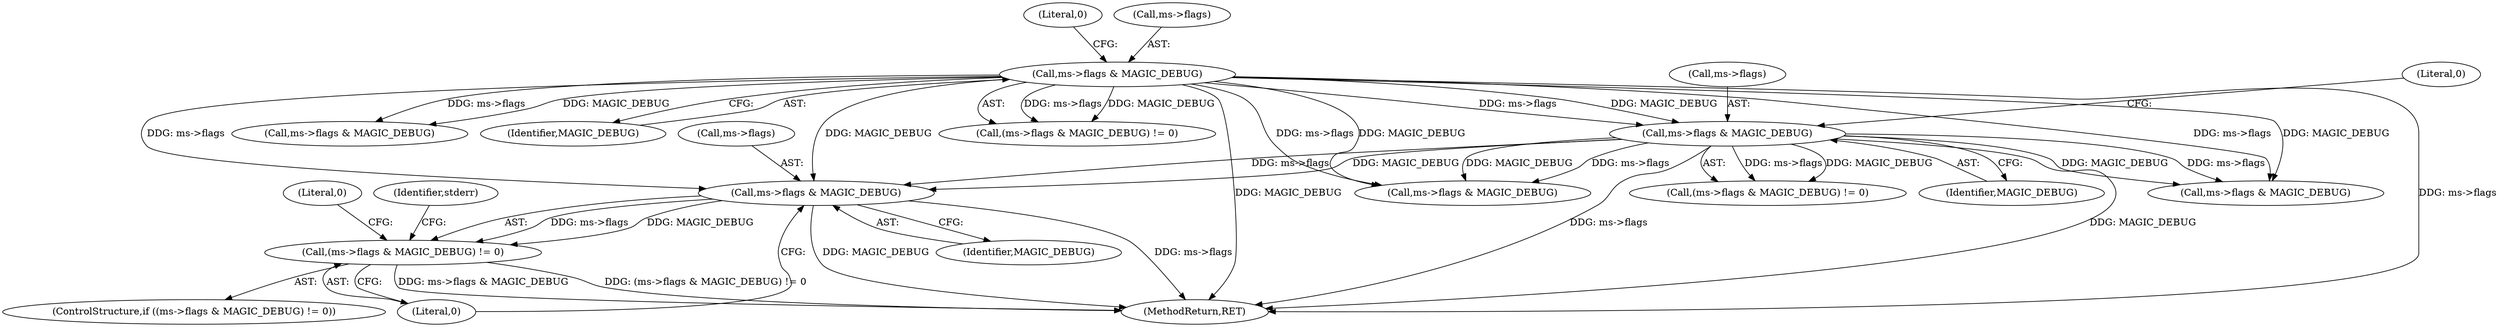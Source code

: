 digraph "0_file_6f737ddfadb596d7d4a993f7ed2141ffd664a81c@pointer" {
"1001379" [label="(Call,ms->flags & MAGIC_DEBUG)"];
"1000180" [label="(Call,ms->flags & MAGIC_DEBUG)"];
"1000405" [label="(Call,ms->flags & MAGIC_DEBUG)"];
"1001378" [label="(Call,(ms->flags & MAGIC_DEBUG) != 0)"];
"1001378" [label="(Call,(ms->flags & MAGIC_DEBUG) != 0)"];
"1000404" [label="(Call,(ms->flags & MAGIC_DEBUG) != 0)"];
"1000180" [label="(Call,ms->flags & MAGIC_DEBUG)"];
"1000409" [label="(Identifier,MAGIC_DEBUG)"];
"1001389" [label="(Literal,0)"];
"1001383" [label="(Identifier,MAGIC_DEBUG)"];
"1000405" [label="(Call,ms->flags & MAGIC_DEBUG)"];
"1001577" [label="(Call,ms->flags & MAGIC_DEBUG)"];
"1001427" [label="(Call,ms->flags & MAGIC_DEBUG)"];
"1001380" [label="(Call,ms->flags)"];
"1000406" [label="(Call,ms->flags)"];
"1000185" [label="(Literal,0)"];
"1001379" [label="(Call,ms->flags & MAGIC_DEBUG)"];
"1000184" [label="(Identifier,MAGIC_DEBUG)"];
"1001384" [label="(Literal,0)"];
"1001377" [label="(ControlStructure,if ((ms->flags & MAGIC_DEBUG) != 0))"];
"1000410" [label="(Literal,0)"];
"1000181" [label="(Call,ms->flags)"];
"1001386" [label="(Identifier,stderr)"];
"1000179" [label="(Call,(ms->flags & MAGIC_DEBUG) != 0)"];
"1001777" [label="(MethodReturn,RET)"];
"1001392" [label="(Call,ms->flags & MAGIC_DEBUG)"];
"1001379" -> "1001378"  [label="AST: "];
"1001379" -> "1001383"  [label="CFG: "];
"1001380" -> "1001379"  [label="AST: "];
"1001383" -> "1001379"  [label="AST: "];
"1001384" -> "1001379"  [label="CFG: "];
"1001379" -> "1001777"  [label="DDG: ms->flags"];
"1001379" -> "1001777"  [label="DDG: MAGIC_DEBUG"];
"1001379" -> "1001378"  [label="DDG: ms->flags"];
"1001379" -> "1001378"  [label="DDG: MAGIC_DEBUG"];
"1000180" -> "1001379"  [label="DDG: ms->flags"];
"1000180" -> "1001379"  [label="DDG: MAGIC_DEBUG"];
"1000405" -> "1001379"  [label="DDG: ms->flags"];
"1000405" -> "1001379"  [label="DDG: MAGIC_DEBUG"];
"1000180" -> "1000179"  [label="AST: "];
"1000180" -> "1000184"  [label="CFG: "];
"1000181" -> "1000180"  [label="AST: "];
"1000184" -> "1000180"  [label="AST: "];
"1000185" -> "1000180"  [label="CFG: "];
"1000180" -> "1001777"  [label="DDG: MAGIC_DEBUG"];
"1000180" -> "1001777"  [label="DDG: ms->flags"];
"1000180" -> "1000179"  [label="DDG: ms->flags"];
"1000180" -> "1000179"  [label="DDG: MAGIC_DEBUG"];
"1000180" -> "1000405"  [label="DDG: ms->flags"];
"1000180" -> "1000405"  [label="DDG: MAGIC_DEBUG"];
"1000180" -> "1001392"  [label="DDG: ms->flags"];
"1000180" -> "1001392"  [label="DDG: MAGIC_DEBUG"];
"1000180" -> "1001427"  [label="DDG: ms->flags"];
"1000180" -> "1001427"  [label="DDG: MAGIC_DEBUG"];
"1000180" -> "1001577"  [label="DDG: ms->flags"];
"1000180" -> "1001577"  [label="DDG: MAGIC_DEBUG"];
"1000405" -> "1000404"  [label="AST: "];
"1000405" -> "1000409"  [label="CFG: "];
"1000406" -> "1000405"  [label="AST: "];
"1000409" -> "1000405"  [label="AST: "];
"1000410" -> "1000405"  [label="CFG: "];
"1000405" -> "1001777"  [label="DDG: MAGIC_DEBUG"];
"1000405" -> "1001777"  [label="DDG: ms->flags"];
"1000405" -> "1000404"  [label="DDG: ms->flags"];
"1000405" -> "1000404"  [label="DDG: MAGIC_DEBUG"];
"1000405" -> "1001392"  [label="DDG: ms->flags"];
"1000405" -> "1001392"  [label="DDG: MAGIC_DEBUG"];
"1000405" -> "1001427"  [label="DDG: ms->flags"];
"1000405" -> "1001427"  [label="DDG: MAGIC_DEBUG"];
"1001378" -> "1001377"  [label="AST: "];
"1001378" -> "1001384"  [label="CFG: "];
"1001384" -> "1001378"  [label="AST: "];
"1001386" -> "1001378"  [label="CFG: "];
"1001389" -> "1001378"  [label="CFG: "];
"1001378" -> "1001777"  [label="DDG: (ms->flags & MAGIC_DEBUG) != 0"];
"1001378" -> "1001777"  [label="DDG: ms->flags & MAGIC_DEBUG"];
}
